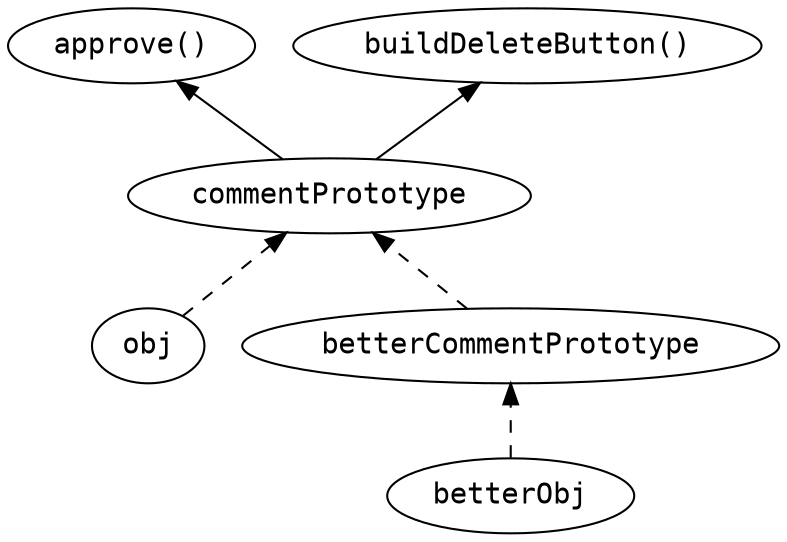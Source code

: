 digraph G {
    rankdir=BT
    node[fontname=monospace]
    cp -> approve
    cp -> buildDeleteButton
    obj -> cp [style=dashed]
    bcp -> cp [style=dashed]
    bobj -> bcp [style=dashed]

    bobj[label="betterObj"]
    cp[label="commentPrototype"]
    bcp[label="betterCommentPrototype"]
    approve[label="approve()"]
    buildDeleteButton[label="buildDeleteButton()"]
}
